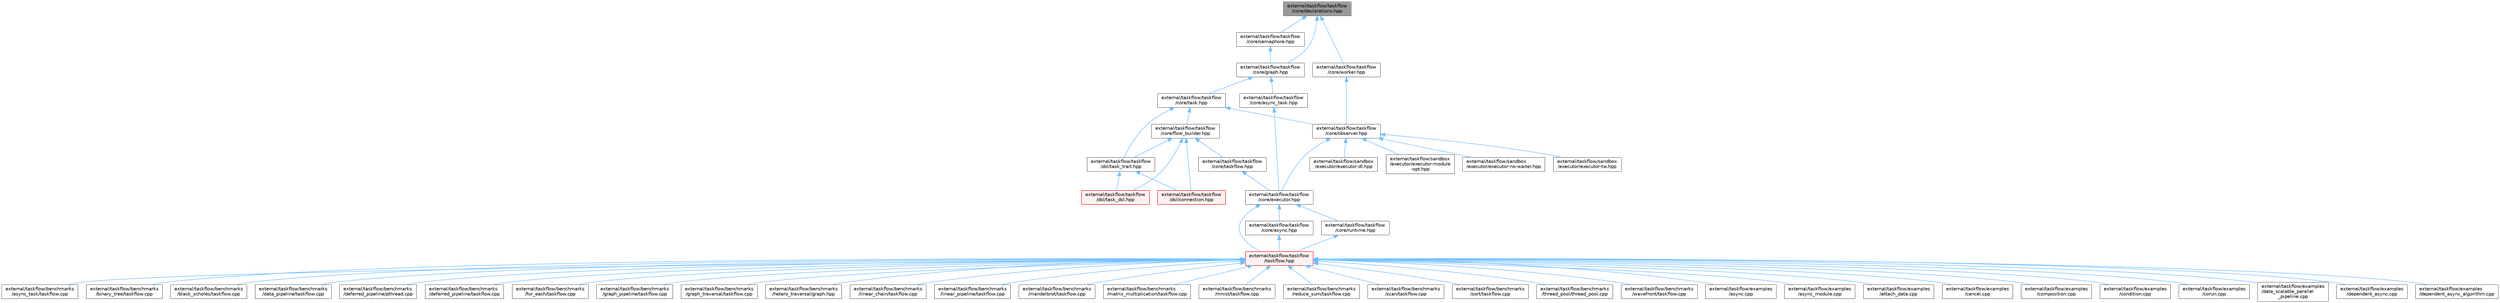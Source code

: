 digraph "external/taskflow/taskflow/core/declarations.hpp"
{
 // LATEX_PDF_SIZE
  bgcolor="transparent";
  edge [fontname=Helvetica,fontsize=10,labelfontname=Helvetica,labelfontsize=10];
  node [fontname=Helvetica,fontsize=10,shape=box,height=0.2,width=0.4];
  Node1 [id="Node000001",label="external/taskflow/taskflow\l/core/declarations.hpp",height=0.2,width=0.4,color="gray40", fillcolor="grey60", style="filled", fontcolor="black",tooltip=" "];
  Node1 -> Node2 [id="edge1_Node000001_Node000002",dir="back",color="steelblue1",style="solid",tooltip=" "];
  Node2 [id="Node000002",label="external/taskflow/taskflow\l/core/graph.hpp",height=0.2,width=0.4,color="grey40", fillcolor="white", style="filled",URL="$taskflow_2core_2graph_8hpp.html",tooltip="graph include file"];
  Node2 -> Node3 [id="edge2_Node000002_Node000003",dir="back",color="steelblue1",style="solid",tooltip=" "];
  Node3 [id="Node000003",label="external/taskflow/taskflow\l/core/async_task.hpp",height=0.2,width=0.4,color="grey40", fillcolor="white", style="filled",URL="$taskflow_2core_2async__task_8hpp.html",tooltip="asynchronous task include file"];
  Node3 -> Node4 [id="edge3_Node000003_Node000004",dir="back",color="steelblue1",style="solid",tooltip=" "];
  Node4 [id="Node000004",label="external/taskflow/taskflow\l/core/executor.hpp",height=0.2,width=0.4,color="grey40", fillcolor="white", style="filled",URL="$executor_8hpp.html",tooltip="executor include file"];
  Node4 -> Node5 [id="edge4_Node000004_Node000005",dir="back",color="steelblue1",style="solid",tooltip=" "];
  Node5 [id="Node000005",label="external/taskflow/taskflow\l/core/async.hpp",height=0.2,width=0.4,color="grey40", fillcolor="white", style="filled",URL="$async_8hpp.html",tooltip=" "];
  Node5 -> Node6 [id="edge5_Node000005_Node000006",dir="back",color="steelblue1",style="solid",tooltip=" "];
  Node6 [id="Node000006",label="external/taskflow/taskflow\l/taskflow.hpp",height=0.2,width=0.4,color="red", fillcolor="#FFF0F0", style="filled",URL="$taskflow_8hpp.html",tooltip="main taskflow include file"];
  Node6 -> Node7 [id="edge6_Node000006_Node000007",dir="back",color="steelblue1",style="solid",tooltip=" "];
  Node7 [id="Node000007",label="external/taskflow/benchmarks\l/async_task/taskflow.cpp",height=0.2,width=0.4,color="grey40", fillcolor="white", style="filled",URL="$benchmarks_2async__task_2taskflow_8cpp.html",tooltip=" "];
  Node6 -> Node8 [id="edge7_Node000006_Node000008",dir="back",color="steelblue1",style="solid",tooltip=" "];
  Node8 [id="Node000008",label="external/taskflow/benchmarks\l/binary_tree/taskflow.cpp",height=0.2,width=0.4,color="grey40", fillcolor="white", style="filled",URL="$benchmarks_2binary__tree_2taskflow_8cpp.html",tooltip=" "];
  Node6 -> Node9 [id="edge8_Node000006_Node000009",dir="back",color="steelblue1",style="solid",tooltip=" "];
  Node9 [id="Node000009",label="external/taskflow/benchmarks\l/black_scholes/taskflow.cpp",height=0.2,width=0.4,color="grey40", fillcolor="white", style="filled",URL="$benchmarks_2black__scholes_2taskflow_8cpp.html",tooltip=" "];
  Node6 -> Node10 [id="edge9_Node000006_Node000010",dir="back",color="steelblue1",style="solid",tooltip=" "];
  Node10 [id="Node000010",label="external/taskflow/benchmarks\l/data_pipeline/taskflow.cpp",height=0.2,width=0.4,color="grey40", fillcolor="white", style="filled",URL="$benchmarks_2data__pipeline_2taskflow_8cpp.html",tooltip=" "];
  Node6 -> Node11 [id="edge10_Node000006_Node000011",dir="back",color="steelblue1",style="solid",tooltip=" "];
  Node11 [id="Node000011",label="external/taskflow/benchmarks\l/deferred_pipeline/pthread.cpp",height=0.2,width=0.4,color="grey40", fillcolor="white", style="filled",URL="$benchmarks_2deferred__pipeline_2pthread_8cpp.html",tooltip=" "];
  Node6 -> Node12 [id="edge11_Node000006_Node000012",dir="back",color="steelblue1",style="solid",tooltip=" "];
  Node12 [id="Node000012",label="external/taskflow/benchmarks\l/deferred_pipeline/taskflow.cpp",height=0.2,width=0.4,color="grey40", fillcolor="white", style="filled",URL="$benchmarks_2deferred__pipeline_2taskflow_8cpp.html",tooltip=" "];
  Node6 -> Node13 [id="edge12_Node000006_Node000013",dir="back",color="steelblue1",style="solid",tooltip=" "];
  Node13 [id="Node000013",label="external/taskflow/benchmarks\l/for_each/taskflow.cpp",height=0.2,width=0.4,color="grey40", fillcolor="white", style="filled",URL="$benchmarks_2for__each_2taskflow_8cpp.html",tooltip=" "];
  Node6 -> Node14 [id="edge13_Node000006_Node000014",dir="back",color="steelblue1",style="solid",tooltip=" "];
  Node14 [id="Node000014",label="external/taskflow/benchmarks\l/graph_pipeline/taskflow.cpp",height=0.2,width=0.4,color="grey40", fillcolor="white", style="filled",URL="$benchmarks_2graph__pipeline_2taskflow_8cpp.html",tooltip=" "];
  Node6 -> Node15 [id="edge14_Node000006_Node000015",dir="back",color="steelblue1",style="solid",tooltip=" "];
  Node15 [id="Node000015",label="external/taskflow/benchmarks\l/graph_traversal/taskflow.cpp",height=0.2,width=0.4,color="grey40", fillcolor="white", style="filled",URL="$benchmarks_2graph__traversal_2taskflow_8cpp.html",tooltip=" "];
  Node6 -> Node16 [id="edge15_Node000006_Node000016",dir="back",color="steelblue1",style="solid",tooltip=" "];
  Node16 [id="Node000016",label="external/taskflow/benchmarks\l/hetero_traversal/graph.hpp",height=0.2,width=0.4,color="grey40", fillcolor="white", style="filled",URL="$benchmarks_2hetero__traversal_2graph_8hpp.html",tooltip=" "];
  Node6 -> Node17 [id="edge16_Node000006_Node000017",dir="back",color="steelblue1",style="solid",tooltip=" "];
  Node17 [id="Node000017",label="external/taskflow/benchmarks\l/linear_chain/taskflow.cpp",height=0.2,width=0.4,color="grey40", fillcolor="white", style="filled",URL="$benchmarks_2linear__chain_2taskflow_8cpp.html",tooltip=" "];
  Node6 -> Node18 [id="edge17_Node000006_Node000018",dir="back",color="steelblue1",style="solid",tooltip=" "];
  Node18 [id="Node000018",label="external/taskflow/benchmarks\l/linear_pipeline/taskflow.cpp",height=0.2,width=0.4,color="grey40", fillcolor="white", style="filled",URL="$benchmarks_2linear__pipeline_2taskflow_8cpp.html",tooltip=" "];
  Node6 -> Node19 [id="edge18_Node000006_Node000019",dir="back",color="steelblue1",style="solid",tooltip=" "];
  Node19 [id="Node000019",label="external/taskflow/benchmarks\l/mandelbrot/taskflow.cpp",height=0.2,width=0.4,color="grey40", fillcolor="white", style="filled",URL="$benchmarks_2mandelbrot_2taskflow_8cpp.html",tooltip=" "];
  Node6 -> Node20 [id="edge19_Node000006_Node000020",dir="back",color="steelblue1",style="solid",tooltip=" "];
  Node20 [id="Node000020",label="external/taskflow/benchmarks\l/matrix_multiplication/taskflow.cpp",height=0.2,width=0.4,color="grey40", fillcolor="white", style="filled",URL="$benchmarks_2matrix__multiplication_2taskflow_8cpp.html",tooltip=" "];
  Node6 -> Node21 [id="edge20_Node000006_Node000021",dir="back",color="steelblue1",style="solid",tooltip=" "];
  Node21 [id="Node000021",label="external/taskflow/benchmarks\l/mnist/taskflow.cpp",height=0.2,width=0.4,color="grey40", fillcolor="white", style="filled",URL="$benchmarks_2mnist_2taskflow_8cpp.html",tooltip=" "];
  Node6 -> Node22 [id="edge21_Node000006_Node000022",dir="back",color="steelblue1",style="solid",tooltip=" "];
  Node22 [id="Node000022",label="external/taskflow/benchmarks\l/reduce_sum/taskflow.cpp",height=0.2,width=0.4,color="grey40", fillcolor="white", style="filled",URL="$benchmarks_2reduce__sum_2taskflow_8cpp.html",tooltip=" "];
  Node6 -> Node23 [id="edge22_Node000006_Node000023",dir="back",color="steelblue1",style="solid",tooltip=" "];
  Node23 [id="Node000023",label="external/taskflow/benchmarks\l/scan/taskflow.cpp",height=0.2,width=0.4,color="grey40", fillcolor="white", style="filled",URL="$benchmarks_2scan_2taskflow_8cpp.html",tooltip=" "];
  Node6 -> Node24 [id="edge23_Node000006_Node000024",dir="back",color="steelblue1",style="solid",tooltip=" "];
  Node24 [id="Node000024",label="external/taskflow/benchmarks\l/sort/taskflow.cpp",height=0.2,width=0.4,color="grey40", fillcolor="white", style="filled",URL="$benchmarks_2sort_2taskflow_8cpp.html",tooltip=" "];
  Node6 -> Node25 [id="edge24_Node000006_Node000025",dir="back",color="steelblue1",style="solid",tooltip=" "];
  Node25 [id="Node000025",label="external/taskflow/benchmarks\l/thread_pool/thread_pool.cpp",height=0.2,width=0.4,color="grey40", fillcolor="white", style="filled",URL="$thread__pool_8cpp.html",tooltip=" "];
  Node6 -> Node26 [id="edge25_Node000006_Node000026",dir="back",color="steelblue1",style="solid",tooltip=" "];
  Node26 [id="Node000026",label="external/taskflow/benchmarks\l/wavefront/taskflow.cpp",height=0.2,width=0.4,color="grey40", fillcolor="white", style="filled",URL="$benchmarks_2wavefront_2taskflow_8cpp.html",tooltip=" "];
  Node6 -> Node27 [id="edge26_Node000006_Node000027",dir="back",color="steelblue1",style="solid",tooltip=" "];
  Node27 [id="Node000027",label="external/taskflow/examples\l/async.cpp",height=0.2,width=0.4,color="grey40", fillcolor="white", style="filled",URL="$external_2taskflow_2examples_2async_8cpp.html",tooltip=" "];
  Node6 -> Node28 [id="edge27_Node000006_Node000028",dir="back",color="steelblue1",style="solid",tooltip=" "];
  Node28 [id="Node000028",label="external/taskflow/examples\l/async_module.cpp",height=0.2,width=0.4,color="grey40", fillcolor="white", style="filled",URL="$async__module_8cpp.html",tooltip=" "];
  Node6 -> Node29 [id="edge28_Node000006_Node000029",dir="back",color="steelblue1",style="solid",tooltip=" "];
  Node29 [id="Node000029",label="external/taskflow/examples\l/attach_data.cpp",height=0.2,width=0.4,color="grey40", fillcolor="white", style="filled",URL="$attach__data_8cpp.html",tooltip=" "];
  Node6 -> Node30 [id="edge29_Node000006_Node000030",dir="back",color="steelblue1",style="solid",tooltip=" "];
  Node30 [id="Node000030",label="external/taskflow/examples\l/cancel.cpp",height=0.2,width=0.4,color="grey40", fillcolor="white", style="filled",URL="$cancel_8cpp.html",tooltip=" "];
  Node6 -> Node31 [id="edge30_Node000006_Node000031",dir="back",color="steelblue1",style="solid",tooltip=" "];
  Node31 [id="Node000031",label="external/taskflow/examples\l/composition.cpp",height=0.2,width=0.4,color="grey40", fillcolor="white", style="filled",URL="$composition_8cpp.html",tooltip=" "];
  Node6 -> Node32 [id="edge31_Node000006_Node000032",dir="back",color="steelblue1",style="solid",tooltip=" "];
  Node32 [id="Node000032",label="external/taskflow/examples\l/condition.cpp",height=0.2,width=0.4,color="grey40", fillcolor="white", style="filled",URL="$condition_8cpp.html",tooltip=" "];
  Node6 -> Node33 [id="edge32_Node000006_Node000033",dir="back",color="steelblue1",style="solid",tooltip=" "];
  Node33 [id="Node000033",label="external/taskflow/examples\l/corun.cpp",height=0.2,width=0.4,color="grey40", fillcolor="white", style="filled",URL="$corun_8cpp.html",tooltip=" "];
  Node6 -> Node34 [id="edge33_Node000006_Node000034",dir="back",color="steelblue1",style="solid",tooltip=" "];
  Node34 [id="Node000034",label="external/taskflow/examples\l/data_scalable_parallel\l_pipeline.cpp",height=0.2,width=0.4,color="grey40", fillcolor="white", style="filled",URL="$data__scalable__parallel__pipeline_8cpp.html",tooltip=" "];
  Node6 -> Node35 [id="edge34_Node000006_Node000035",dir="back",color="steelblue1",style="solid",tooltip=" "];
  Node35 [id="Node000035",label="external/taskflow/examples\l/dependent_async.cpp",height=0.2,width=0.4,color="grey40", fillcolor="white", style="filled",URL="$dependent__async_8cpp.html",tooltip=" "];
  Node6 -> Node36 [id="edge35_Node000006_Node000036",dir="back",color="steelblue1",style="solid",tooltip=" "];
  Node36 [id="Node000036",label="external/taskflow/examples\l/dependent_async_algorithm.cpp",height=0.2,width=0.4,color="grey40", fillcolor="white", style="filled",URL="$dependent__async__algorithm_8cpp.html",tooltip=" "];
  Node4 -> Node137 [id="edge36_Node000004_Node000137",dir="back",color="steelblue1",style="solid",tooltip=" "];
  Node137 [id="Node000137",label="external/taskflow/taskflow\l/core/runtime.hpp",height=0.2,width=0.4,color="grey40", fillcolor="white", style="filled",URL="$runtime_8hpp.html",tooltip=" "];
  Node137 -> Node6 [id="edge37_Node000137_Node000006",dir="back",color="steelblue1",style="solid",tooltip=" "];
  Node4 -> Node6 [id="edge38_Node000004_Node000006",dir="back",color="steelblue1",style="solid",tooltip=" "];
  Node2 -> Node138 [id="edge39_Node000002_Node000138",dir="back",color="steelblue1",style="solid",tooltip=" "];
  Node138 [id="Node000138",label="external/taskflow/taskflow\l/core/task.hpp",height=0.2,width=0.4,color="grey40", fillcolor="white", style="filled",URL="$task_8hpp.html",tooltip="task include file"];
  Node138 -> Node139 [id="edge40_Node000138_Node000139",dir="back",color="steelblue1",style="solid",tooltip=" "];
  Node139 [id="Node000139",label="external/taskflow/taskflow\l/core/flow_builder.hpp",height=0.2,width=0.4,color="grey40", fillcolor="white", style="filled",URL="$flow__builder_8hpp.html",tooltip="flow builder include file"];
  Node139 -> Node140 [id="edge41_Node000139_Node000140",dir="back",color="steelblue1",style="solid",tooltip=" "];
  Node140 [id="Node000140",label="external/taskflow/taskflow\l/core/taskflow.hpp",height=0.2,width=0.4,color="grey40", fillcolor="white", style="filled",URL="$core_2taskflow_8hpp.html",tooltip="taskflow include file"];
  Node140 -> Node4 [id="edge42_Node000140_Node000004",dir="back",color="steelblue1",style="solid",tooltip=" "];
  Node139 -> Node141 [id="edge43_Node000139_Node000141",dir="back",color="steelblue1",style="solid",tooltip=" "];
  Node141 [id="Node000141",label="external/taskflow/taskflow\l/dsl/connection.hpp",height=0.2,width=0.4,color="red", fillcolor="#FFF0F0", style="filled",URL="$connection_8hpp.html",tooltip=" "];
  Node139 -> Node143 [id="edge44_Node000139_Node000143",dir="back",color="steelblue1",style="solid",tooltip=" "];
  Node143 [id="Node000143",label="external/taskflow/taskflow\l/dsl/task_dsl.hpp",height=0.2,width=0.4,color="red", fillcolor="#FFF0F0", style="filled",URL="$task__dsl_8hpp.html",tooltip=" "];
  Node139 -> Node145 [id="edge45_Node000139_Node000145",dir="back",color="steelblue1",style="solid",tooltip=" "];
  Node145 [id="Node000145",label="external/taskflow/taskflow\l/dsl/task_trait.hpp",height=0.2,width=0.4,color="grey40", fillcolor="white", style="filled",URL="$task__trait_8hpp.html",tooltip=" "];
  Node145 -> Node141 [id="edge46_Node000145_Node000141",dir="back",color="steelblue1",style="solid",tooltip=" "];
  Node145 -> Node143 [id="edge47_Node000145_Node000143",dir="back",color="steelblue1",style="solid",tooltip=" "];
  Node138 -> Node146 [id="edge48_Node000138_Node000146",dir="back",color="steelblue1",style="solid",tooltip=" "];
  Node146 [id="Node000146",label="external/taskflow/taskflow\l/core/observer.hpp",height=0.2,width=0.4,color="grey40", fillcolor="white", style="filled",URL="$observer_8hpp.html",tooltip="observer include file"];
  Node146 -> Node147 [id="edge49_Node000146_Node000147",dir="back",color="steelblue1",style="solid",tooltip=" "];
  Node147 [id="Node000147",label="external/taskflow/sandbox\l/executor/executor-dl.hpp",height=0.2,width=0.4,color="grey40", fillcolor="white", style="filled",URL="$executor-dl_8hpp.html",tooltip=" "];
  Node146 -> Node148 [id="edge50_Node000146_Node000148",dir="back",color="steelblue1",style="solid",tooltip=" "];
  Node148 [id="Node000148",label="external/taskflow/sandbox\l/executor/executor-module\l-opt.hpp",height=0.2,width=0.4,color="grey40", fillcolor="white", style="filled",URL="$executor-module-opt_8hpp.html",tooltip=" "];
  Node146 -> Node149 [id="edge51_Node000146_Node000149",dir="back",color="steelblue1",style="solid",tooltip=" "];
  Node149 [id="Node000149",label="external/taskflow/sandbox\l/executor/executor-no-waiter.hpp",height=0.2,width=0.4,color="grey40", fillcolor="white", style="filled",URL="$executor-no-waiter_8hpp.html",tooltip=" "];
  Node146 -> Node150 [id="edge52_Node000146_Node000150",dir="back",color="steelblue1",style="solid",tooltip=" "];
  Node150 [id="Node000150",label="external/taskflow/sandbox\l/executor/executor-tw.hpp",height=0.2,width=0.4,color="grey40", fillcolor="white", style="filled",URL="$executor-tw_8hpp.html",tooltip=" "];
  Node146 -> Node4 [id="edge53_Node000146_Node000004",dir="back",color="steelblue1",style="solid",tooltip=" "];
  Node138 -> Node145 [id="edge54_Node000138_Node000145",dir="back",color="steelblue1",style="solid",tooltip=" "];
  Node1 -> Node151 [id="edge55_Node000001_Node000151",dir="back",color="steelblue1",style="solid",tooltip=" "];
  Node151 [id="Node000151",label="external/taskflow/taskflow\l/core/semaphore.hpp",height=0.2,width=0.4,color="grey40", fillcolor="white", style="filled",URL="$semaphore_8hpp.html",tooltip="semaphore include file"];
  Node151 -> Node2 [id="edge56_Node000151_Node000002",dir="back",color="steelblue1",style="solid",tooltip=" "];
  Node1 -> Node152 [id="edge57_Node000001_Node000152",dir="back",color="steelblue1",style="solid",tooltip=" "];
  Node152 [id="Node000152",label="external/taskflow/taskflow\l/core/worker.hpp",height=0.2,width=0.4,color="grey40", fillcolor="white", style="filled",URL="$worker_8hpp.html",tooltip="worker include file"];
  Node152 -> Node146 [id="edge58_Node000152_Node000146",dir="back",color="steelblue1",style="solid",tooltip=" "];
}
